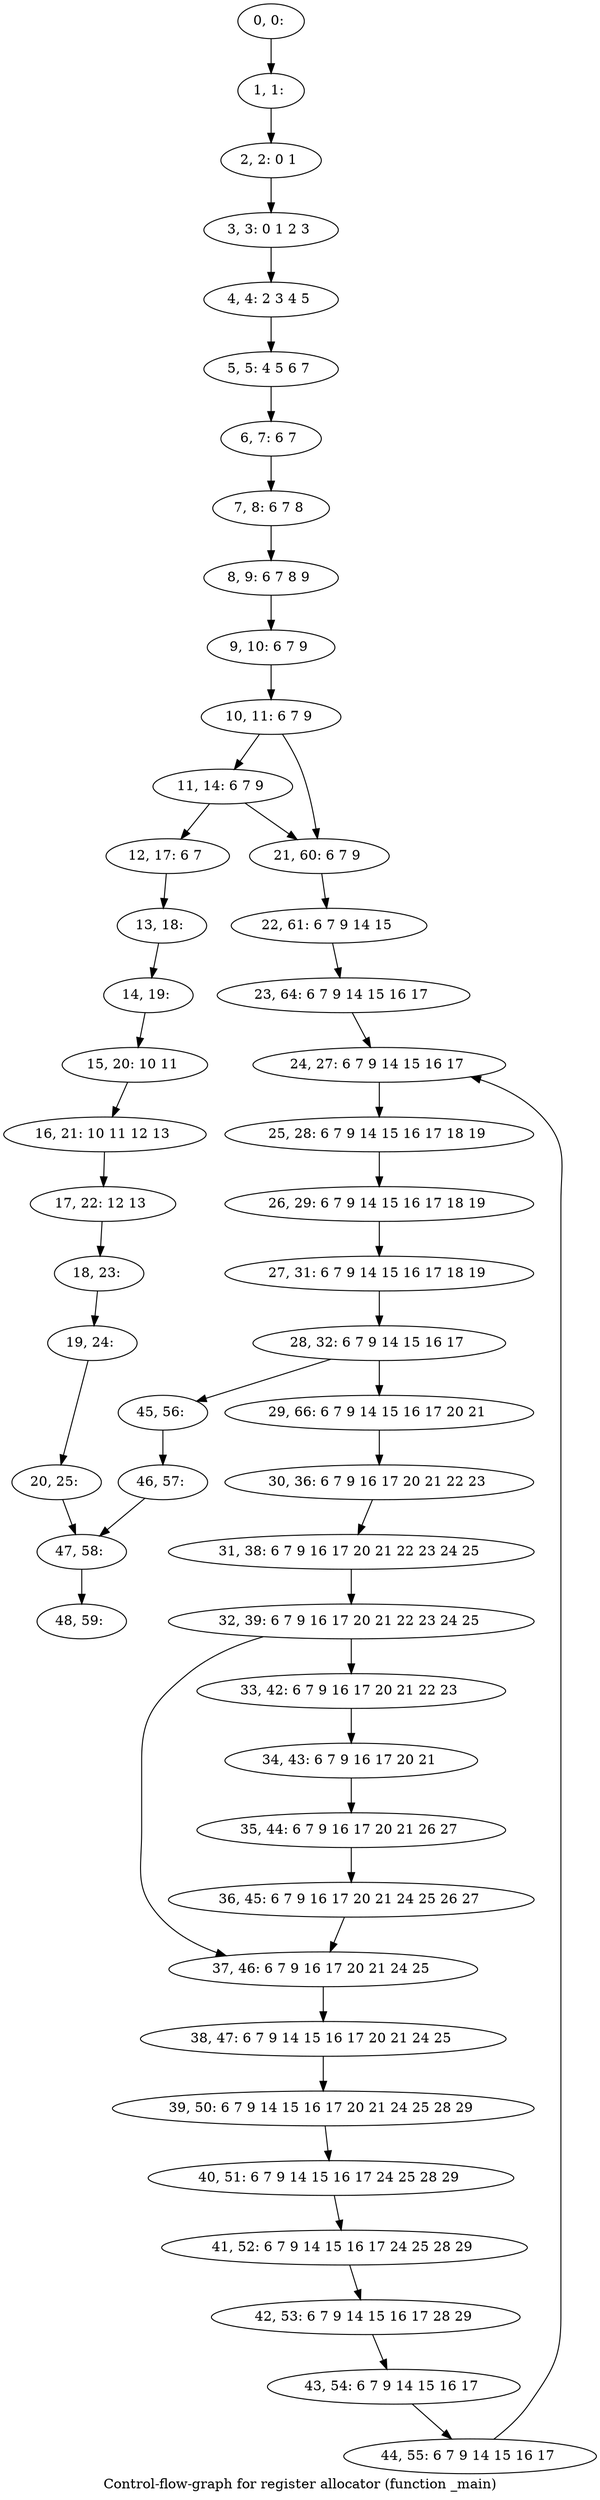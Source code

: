 digraph G {
graph [label="Control-flow-graph for register allocator (function _main)"]
0[label="0, 0: "];
1[label="1, 1: "];
2[label="2, 2: 0 1 "];
3[label="3, 3: 0 1 2 3 "];
4[label="4, 4: 2 3 4 5 "];
5[label="5, 5: 4 5 6 7 "];
6[label="6, 7: 6 7 "];
7[label="7, 8: 6 7 8 "];
8[label="8, 9: 6 7 8 9 "];
9[label="9, 10: 6 7 9 "];
10[label="10, 11: 6 7 9 "];
11[label="11, 14: 6 7 9 "];
12[label="12, 17: 6 7 "];
13[label="13, 18: "];
14[label="14, 19: "];
15[label="15, 20: 10 11 "];
16[label="16, 21: 10 11 12 13 "];
17[label="17, 22: 12 13 "];
18[label="18, 23: "];
19[label="19, 24: "];
20[label="20, 25: "];
21[label="21, 60: 6 7 9 "];
22[label="22, 61: 6 7 9 14 15 "];
23[label="23, 64: 6 7 9 14 15 16 17 "];
24[label="24, 27: 6 7 9 14 15 16 17 "];
25[label="25, 28: 6 7 9 14 15 16 17 18 19 "];
26[label="26, 29: 6 7 9 14 15 16 17 18 19 "];
27[label="27, 31: 6 7 9 14 15 16 17 18 19 "];
28[label="28, 32: 6 7 9 14 15 16 17 "];
29[label="29, 66: 6 7 9 14 15 16 17 20 21 "];
30[label="30, 36: 6 7 9 16 17 20 21 22 23 "];
31[label="31, 38: 6 7 9 16 17 20 21 22 23 24 25 "];
32[label="32, 39: 6 7 9 16 17 20 21 22 23 24 25 "];
33[label="33, 42: 6 7 9 16 17 20 21 22 23 "];
34[label="34, 43: 6 7 9 16 17 20 21 "];
35[label="35, 44: 6 7 9 16 17 20 21 26 27 "];
36[label="36, 45: 6 7 9 16 17 20 21 24 25 26 27 "];
37[label="37, 46: 6 7 9 16 17 20 21 24 25 "];
38[label="38, 47: 6 7 9 14 15 16 17 20 21 24 25 "];
39[label="39, 50: 6 7 9 14 15 16 17 20 21 24 25 28 29 "];
40[label="40, 51: 6 7 9 14 15 16 17 24 25 28 29 "];
41[label="41, 52: 6 7 9 14 15 16 17 24 25 28 29 "];
42[label="42, 53: 6 7 9 14 15 16 17 28 29 "];
43[label="43, 54: 6 7 9 14 15 16 17 "];
44[label="44, 55: 6 7 9 14 15 16 17 "];
45[label="45, 56: "];
46[label="46, 57: "];
47[label="47, 58: "];
48[label="48, 59: "];
0->1 ;
1->2 ;
2->3 ;
3->4 ;
4->5 ;
5->6 ;
6->7 ;
7->8 ;
8->9 ;
9->10 ;
10->11 ;
10->21 ;
11->12 ;
11->21 ;
12->13 ;
13->14 ;
14->15 ;
15->16 ;
16->17 ;
17->18 ;
18->19 ;
19->20 ;
20->47 ;
21->22 ;
22->23 ;
23->24 ;
24->25 ;
25->26 ;
26->27 ;
27->28 ;
28->29 ;
28->45 ;
29->30 ;
30->31 ;
31->32 ;
32->33 ;
32->37 ;
33->34 ;
34->35 ;
35->36 ;
36->37 ;
37->38 ;
38->39 ;
39->40 ;
40->41 ;
41->42 ;
42->43 ;
43->44 ;
44->24 ;
45->46 ;
46->47 ;
47->48 ;
}
